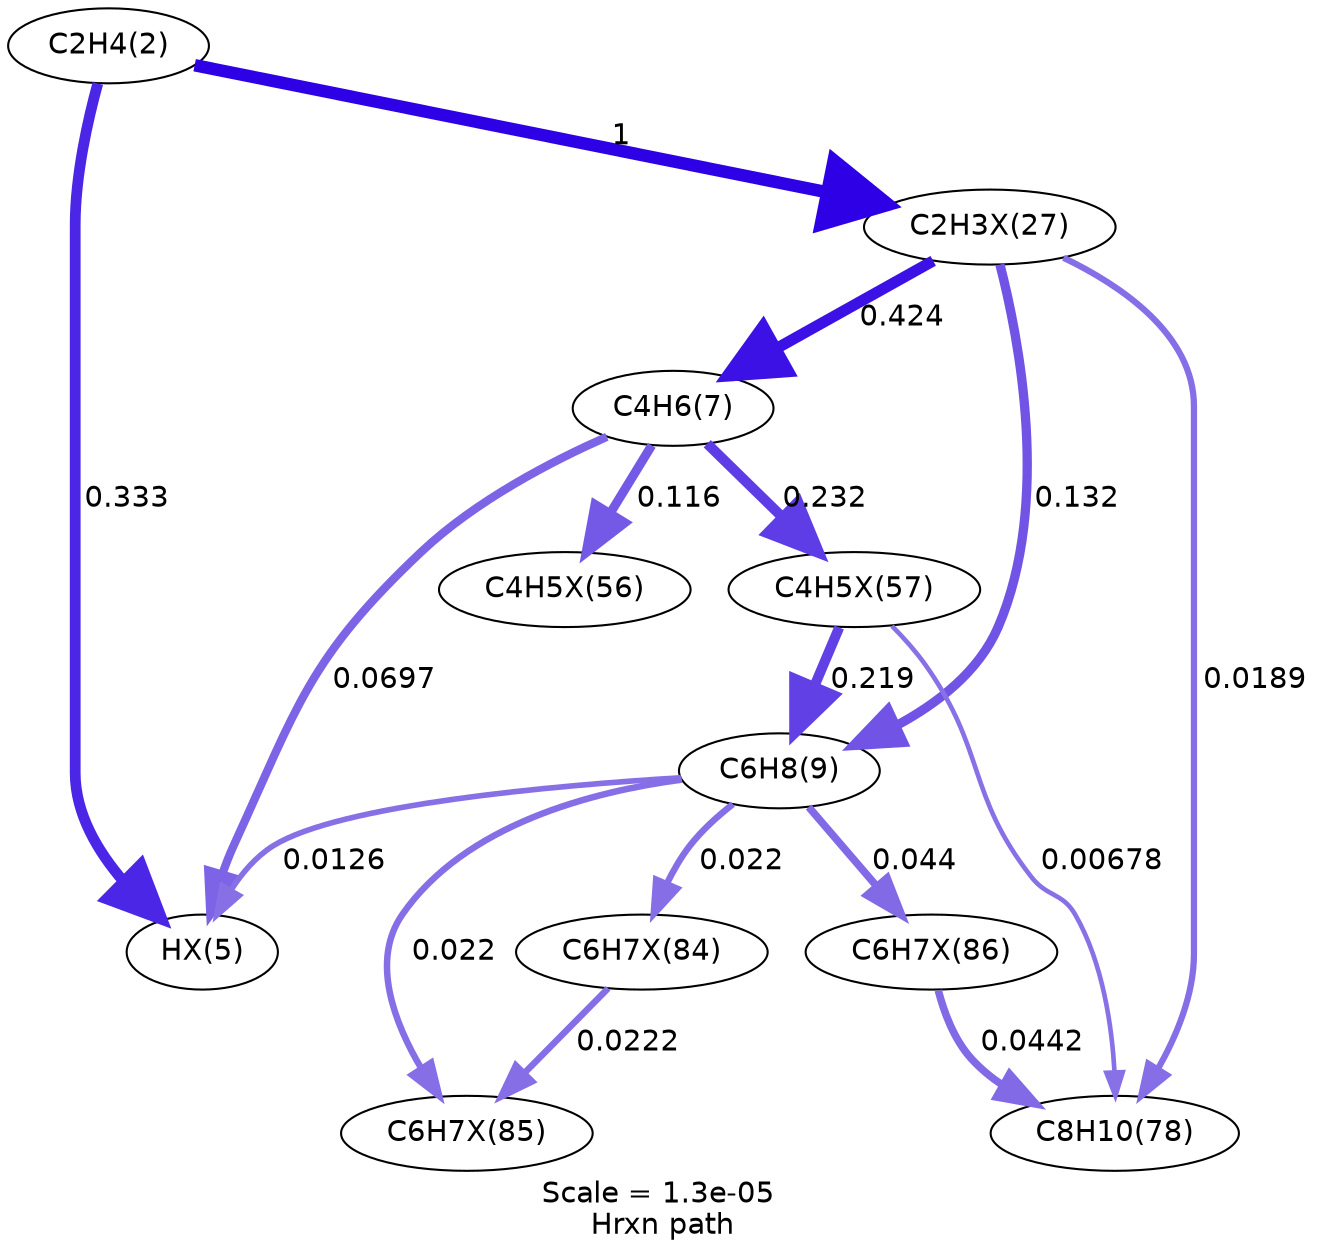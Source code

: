 digraph reaction_paths {
center=1;
s5 -> s64[fontname="Helvetica", style="setlinewidth(5.17)", arrowsize=2.59, color="0.7, 0.833, 0.9"
, label=" 0.333"];
s5 -> s65[fontname="Helvetica", style="setlinewidth(6)", arrowsize=3, color="0.7, 1.5, 0.9"
, label=" 1"];
s8 -> s64[fontname="Helvetica", style="setlinewidth(3.99)", arrowsize=1.99, color="0.7, 0.57, 0.9"
, label=" 0.0697"];
s9 -> s64[fontname="Helvetica", style="setlinewidth(2.7)", arrowsize=1.35, color="0.7, 0.513, 0.9"
, label=" 0.0126"];
s65 -> s8[fontname="Helvetica", style="setlinewidth(5.35)", arrowsize=2.68, color="0.7, 0.924, 0.9"
, label=" 0.424"];
s65 -> s9[fontname="Helvetica", style="setlinewidth(4.47)", arrowsize=2.23, color="0.7, 0.632, 0.9"
, label=" 0.132"];
s65 -> s11[fontname="Helvetica", style="setlinewidth(3.01)", arrowsize=1.5, color="0.7, 0.519, 0.9"
, label=" 0.0189"];
s8 -> s82[fontname="Helvetica", style="setlinewidth(4.9)", arrowsize=2.45, color="0.7, 0.732, 0.9"
, label=" 0.232"];
s8 -> s81[fontname="Helvetica", style="setlinewidth(4.37)", arrowsize=2.19, color="0.7, 0.616, 0.9"
, label=" 0.116"];
s82 -> s9[fontname="Helvetica", style="setlinewidth(4.85)", arrowsize=2.43, color="0.7, 0.719, 0.9"
, label=" 0.219"];
s82 -> s11[fontname="Helvetica", style="setlinewidth(2.23)", arrowsize=1.12, color="0.7, 0.507, 0.9"
, label=" 0.00678"];
s9 -> s91[fontname="Helvetica", style="setlinewidth(3.64)", arrowsize=1.82, color="0.7, 0.544, 0.9"
, label=" 0.044"];
s9 -> s90[fontname="Helvetica", style="setlinewidth(3.12)", arrowsize=1.56, color="0.7, 0.522, 0.9"
, label=" 0.022"];
s9 -> s89[fontname="Helvetica", style="setlinewidth(3.12)", arrowsize=1.56, color="0.7, 0.522, 0.9"
, label=" 0.022"];
s91 -> s11[fontname="Helvetica", style="setlinewidth(3.64)", arrowsize=1.82, color="0.7, 0.544, 0.9"
, label=" 0.0442"];
s89 -> s90[fontname="Helvetica", style="setlinewidth(3.12)", arrowsize=1.56, color="0.7, 0.522, 0.9"
, label=" 0.0222"];
s5 [ fontname="Helvetica", label="C2H4(2)"];
s8 [ fontname="Helvetica", label="C4H6(7)"];
s9 [ fontname="Helvetica", label="C6H8(9)"];
s11 [ fontname="Helvetica", label="C8H10(78)"];
s64 [ fontname="Helvetica", label="HX(5)"];
s65 [ fontname="Helvetica", label="C2H3X(27)"];
s81 [ fontname="Helvetica", label="C4H5X(56)"];
s82 [ fontname="Helvetica", label="C4H5X(57)"];
s89 [ fontname="Helvetica", label="C6H7X(84)"];
s90 [ fontname="Helvetica", label="C6H7X(85)"];
s91 [ fontname="Helvetica", label="C6H7X(86)"];
 label = "Scale = 1.3e-05\l Hrxn path";
 fontname = "Helvetica";
}
